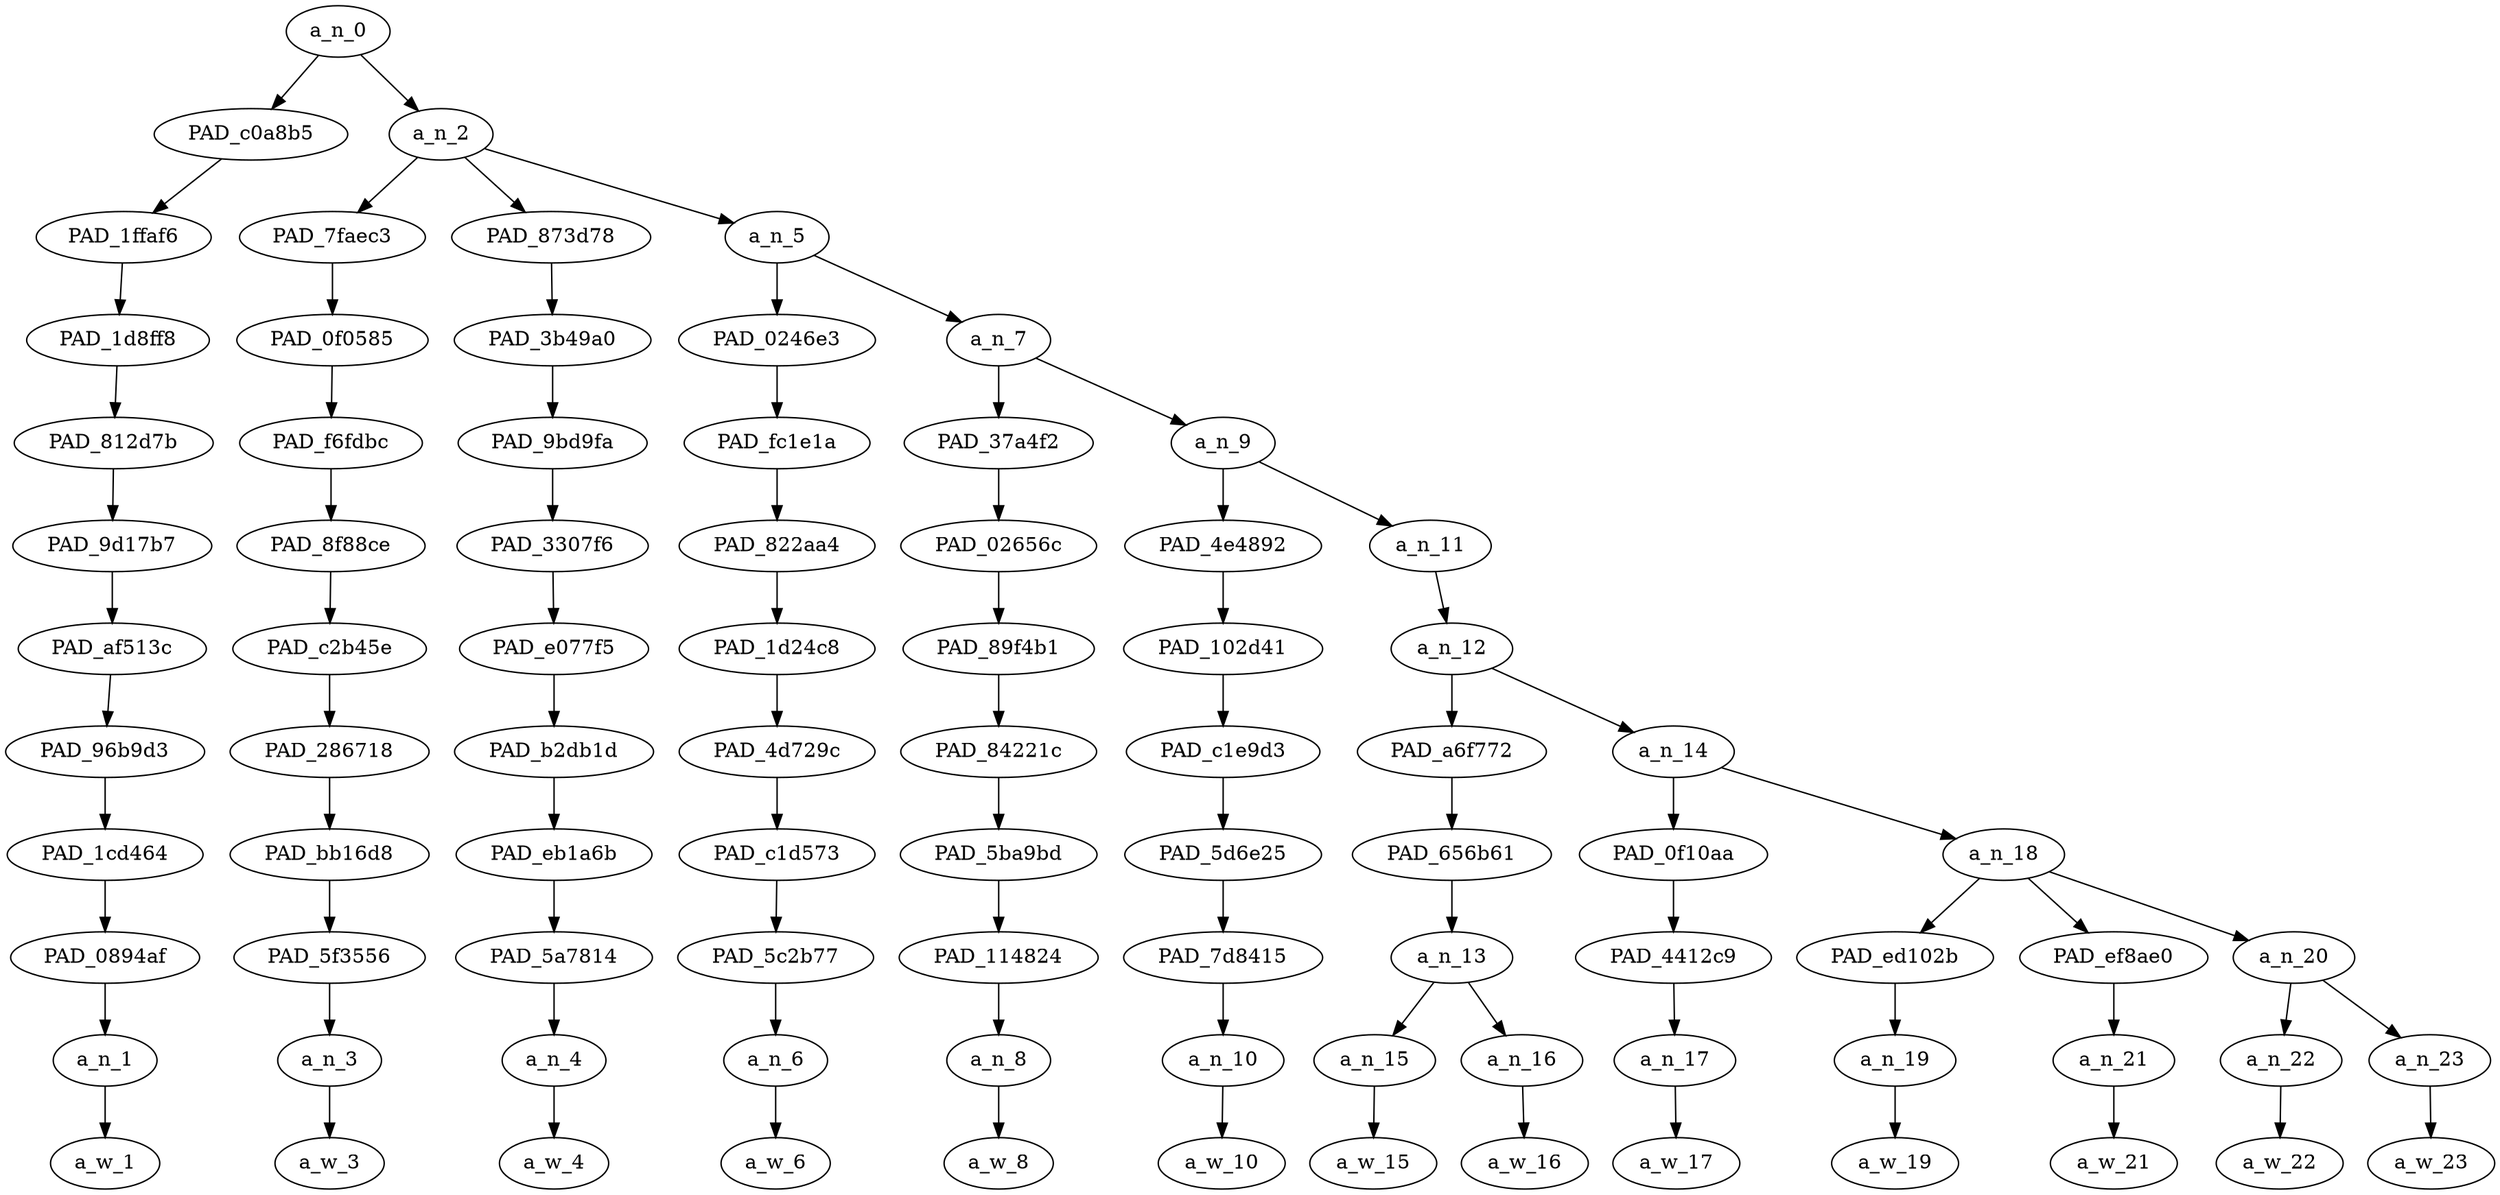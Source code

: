 strict digraph "" {
	a_n_0	[div_dir=-1,
		index=0,
		level=11,
		pos="1.1848958333333333,11!",
		text_span="[0, 1, 2, 3, 4, 5, 6, 7, 8, 9, 10, 11, 12]",
		value=1.00000000];
	PAD_c0a8b5	[div_dir=1,
		index=0,
		level=10,
		pos="0.0,10!",
		text_span="[0]",
		value=0.04593745];
	a_n_0 -> PAD_c0a8b5;
	a_n_2	[div_dir=-1,
		index=1,
		level=10,
		pos="2.3697916666666665,10!",
		text_span="[1, 2, 3, 4, 5, 6, 7, 8, 9, 10, 11, 12]",
		value=0.95385613];
	a_n_0 -> a_n_2;
	PAD_1ffaf6	[div_dir=1,
		index=0,
		level=9,
		pos="0.0,9!",
		text_span="[0]",
		value=0.04593745];
	PAD_c0a8b5 -> PAD_1ffaf6;
	PAD_1d8ff8	[div_dir=1,
		index=0,
		level=8,
		pos="0.0,8!",
		text_span="[0]",
		value=0.04593745];
	PAD_1ffaf6 -> PAD_1d8ff8;
	PAD_812d7b	[div_dir=1,
		index=0,
		level=7,
		pos="0.0,7!",
		text_span="[0]",
		value=0.04593745];
	PAD_1d8ff8 -> PAD_812d7b;
	PAD_9d17b7	[div_dir=1,
		index=0,
		level=6,
		pos="0.0,6!",
		text_span="[0]",
		value=0.04593745];
	PAD_812d7b -> PAD_9d17b7;
	PAD_af513c	[div_dir=1,
		index=0,
		level=5,
		pos="0.0,5!",
		text_span="[0]",
		value=0.04593745];
	PAD_9d17b7 -> PAD_af513c;
	PAD_96b9d3	[div_dir=1,
		index=0,
		level=4,
		pos="0.0,4!",
		text_span="[0]",
		value=0.04593745];
	PAD_af513c -> PAD_96b9d3;
	PAD_1cd464	[div_dir=1,
		index=0,
		level=3,
		pos="0.0,3!",
		text_span="[0]",
		value=0.04593745];
	PAD_96b9d3 -> PAD_1cd464;
	PAD_0894af	[div_dir=1,
		index=0,
		level=2,
		pos="0.0,2!",
		text_span="[0]",
		value=0.04593745];
	PAD_1cd464 -> PAD_0894af;
	a_n_1	[div_dir=1,
		index=0,
		level=1,
		pos="0.0,1!",
		text_span="[0]",
		value=0.04593745];
	PAD_0894af -> a_n_1;
	a_w_1	[div_dir=0,
		index=0,
		level=0,
		pos="0,0!",
		text_span="[0]",
		value=i];
	a_n_1 -> a_w_1;
	PAD_7faec3	[div_dir=-1,
		index=1,
		level=9,
		pos="1.0,9!",
		text_span="[1]",
		value=0.09948714];
	a_n_2 -> PAD_7faec3;
	PAD_873d78	[div_dir=-1,
		index=2,
		level=9,
		pos="2.0,9!",
		text_span="[2]",
		value=0.17343006];
	a_n_2 -> PAD_873d78;
	a_n_5	[div_dir=1,
		index=3,
		level=9,
		pos="4.109375,9!",
		text_span="[3, 4, 5, 6, 7, 8, 9, 10, 11, 12]",
		value=0.68070514];
	a_n_2 -> a_n_5;
	PAD_0f0585	[div_dir=-1,
		index=1,
		level=8,
		pos="1.0,8!",
		text_span="[1]",
		value=0.09948714];
	PAD_7faec3 -> PAD_0f0585;
	PAD_f6fdbc	[div_dir=-1,
		index=1,
		level=7,
		pos="1.0,7!",
		text_span="[1]",
		value=0.09948714];
	PAD_0f0585 -> PAD_f6fdbc;
	PAD_8f88ce	[div_dir=-1,
		index=1,
		level=6,
		pos="1.0,6!",
		text_span="[1]",
		value=0.09948714];
	PAD_f6fdbc -> PAD_8f88ce;
	PAD_c2b45e	[div_dir=-1,
		index=1,
		level=5,
		pos="1.0,5!",
		text_span="[1]",
		value=0.09948714];
	PAD_8f88ce -> PAD_c2b45e;
	PAD_286718	[div_dir=-1,
		index=1,
		level=4,
		pos="1.0,4!",
		text_span="[1]",
		value=0.09948714];
	PAD_c2b45e -> PAD_286718;
	PAD_bb16d8	[div_dir=-1,
		index=1,
		level=3,
		pos="1.0,3!",
		text_span="[1]",
		value=0.09948714];
	PAD_286718 -> PAD_bb16d8;
	PAD_5f3556	[div_dir=-1,
		index=1,
		level=2,
		pos="1.0,2!",
		text_span="[1]",
		value=0.09948714];
	PAD_bb16d8 -> PAD_5f3556;
	a_n_3	[div_dir=-1,
		index=1,
		level=1,
		pos="1.0,1!",
		text_span="[1]",
		value=0.09948714];
	PAD_5f3556 -> a_n_3;
	a_w_3	[div_dir=0,
		index=1,
		level=0,
		pos="1,0!",
		text_span="[1]",
		value=hate];
	a_n_3 -> a_w_3;
	PAD_3b49a0	[div_dir=-1,
		index=2,
		level=8,
		pos="2.0,8!",
		text_span="[2]",
		value=0.17343006];
	PAD_873d78 -> PAD_3b49a0;
	PAD_9bd9fa	[div_dir=-1,
		index=2,
		level=7,
		pos="2.0,7!",
		text_span="[2]",
		value=0.17343006];
	PAD_3b49a0 -> PAD_9bd9fa;
	PAD_3307f6	[div_dir=-1,
		index=2,
		level=6,
		pos="2.0,6!",
		text_span="[2]",
		value=0.17343006];
	PAD_9bd9fa -> PAD_3307f6;
	PAD_e077f5	[div_dir=-1,
		index=2,
		level=5,
		pos="2.0,5!",
		text_span="[2]",
		value=0.17343006];
	PAD_3307f6 -> PAD_e077f5;
	PAD_b2db1d	[div_dir=-1,
		index=2,
		level=4,
		pos="2.0,4!",
		text_span="[2]",
		value=0.17343006];
	PAD_e077f5 -> PAD_b2db1d;
	PAD_eb1a6b	[div_dir=-1,
		index=2,
		level=3,
		pos="2.0,3!",
		text_span="[2]",
		value=0.17343006];
	PAD_b2db1d -> PAD_eb1a6b;
	PAD_5a7814	[div_dir=-1,
		index=2,
		level=2,
		pos="2.0,2!",
		text_span="[2]",
		value=0.17343006];
	PAD_eb1a6b -> PAD_5a7814;
	a_n_4	[div_dir=-1,
		index=2,
		level=1,
		pos="2.0,1!",
		text_span="[2]",
		value=0.17343006];
	PAD_5a7814 -> a_n_4;
	a_w_4	[div_dir=0,
		index=2,
		level=0,
		pos="2,0!",
		text_span="[2]",
		value=arabs];
	a_n_4 -> a_w_4;
	PAD_0246e3	[div_dir=1,
		index=3,
		level=8,
		pos="3.0,8!",
		text_span="[3]",
		value=0.07106941];
	a_n_5 -> PAD_0246e3;
	a_n_7	[div_dir=-1,
		index=4,
		level=8,
		pos="5.21875,8!",
		text_span="[4, 5, 6, 7, 8, 9, 10, 11, 12]",
		value=0.60960705];
	a_n_5 -> a_n_7;
	PAD_fc1e1a	[div_dir=1,
		index=3,
		level=7,
		pos="3.0,7!",
		text_span="[3]",
		value=0.07106941];
	PAD_0246e3 -> PAD_fc1e1a;
	PAD_822aa4	[div_dir=1,
		index=3,
		level=6,
		pos="3.0,6!",
		text_span="[3]",
		value=0.07106941];
	PAD_fc1e1a -> PAD_822aa4;
	PAD_1d24c8	[div_dir=1,
		index=3,
		level=5,
		pos="3.0,5!",
		text_span="[3]",
		value=0.07106941];
	PAD_822aa4 -> PAD_1d24c8;
	PAD_4d729c	[div_dir=1,
		index=3,
		level=4,
		pos="3.0,4!",
		text_span="[3]",
		value=0.07106941];
	PAD_1d24c8 -> PAD_4d729c;
	PAD_c1d573	[div_dir=1,
		index=3,
		level=3,
		pos="3.0,3!",
		text_span="[3]",
		value=0.07106941];
	PAD_4d729c -> PAD_c1d573;
	PAD_5c2b77	[div_dir=1,
		index=3,
		level=2,
		pos="3.0,2!",
		text_span="[3]",
		value=0.07106941];
	PAD_c1d573 -> PAD_5c2b77;
	a_n_6	[div_dir=1,
		index=3,
		level=1,
		pos="3.0,1!",
		text_span="[3]",
		value=0.07106941];
	PAD_5c2b77 -> a_n_6;
	a_w_6	[div_dir=0,
		index=3,
		level=0,
		pos="3,0!",
		text_span="[3]",
		value=why];
	a_n_6 -> a_w_6;
	PAD_37a4f2	[div_dir=1,
		index=4,
		level=7,
		pos="4.0,7!",
		text_span="[4]",
		value=0.02777087];
	a_n_7 -> PAD_37a4f2;
	a_n_9	[div_dir=-1,
		index=5,
		level=7,
		pos="6.4375,7!",
		text_span="[5, 6, 7, 8, 9, 10, 11, 12]",
		value=0.58181040];
	a_n_7 -> a_n_9;
	PAD_02656c	[div_dir=1,
		index=4,
		level=6,
		pos="4.0,6!",
		text_span="[4]",
		value=0.02777087];
	PAD_37a4f2 -> PAD_02656c;
	PAD_89f4b1	[div_dir=1,
		index=4,
		level=5,
		pos="4.0,5!",
		text_span="[4]",
		value=0.02777087];
	PAD_02656c -> PAD_89f4b1;
	PAD_84221c	[div_dir=1,
		index=4,
		level=4,
		pos="4.0,4!",
		text_span="[4]",
		value=0.02777087];
	PAD_89f4b1 -> PAD_84221c;
	PAD_5ba9bd	[div_dir=1,
		index=4,
		level=3,
		pos="4.0,3!",
		text_span="[4]",
		value=0.02777087];
	PAD_84221c -> PAD_5ba9bd;
	PAD_114824	[div_dir=1,
		index=4,
		level=2,
		pos="4.0,2!",
		text_span="[4]",
		value=0.02777087];
	PAD_5ba9bd -> PAD_114824;
	a_n_8	[div_dir=1,
		index=4,
		level=1,
		pos="4.0,1!",
		text_span="[4]",
		value=0.02777087];
	PAD_114824 -> a_n_8;
	a_w_8	[div_dir=0,
		index=4,
		level=0,
		pos="4,0!",
		text_span="[4]",
		value=they];
	a_n_8 -> a_w_8;
	PAD_4e4892	[div_dir=1,
		index=5,
		level=6,
		pos="5.0,6!",
		text_span="[5]",
		value=0.03168501];
	a_n_9 -> PAD_4e4892;
	a_n_11	[div_dir=-1,
		index=6,
		level=6,
		pos="7.875,6!",
		text_span="[6, 7, 8, 9, 10, 11, 12]",
		value=0.55008480];
	a_n_9 -> a_n_11;
	PAD_102d41	[div_dir=1,
		index=5,
		level=5,
		pos="5.0,5!",
		text_span="[5]",
		value=0.03168501];
	PAD_4e4892 -> PAD_102d41;
	PAD_c1e9d3	[div_dir=1,
		index=5,
		level=4,
		pos="5.0,4!",
		text_span="[5]",
		value=0.03168501];
	PAD_102d41 -> PAD_c1e9d3;
	PAD_5d6e25	[div_dir=1,
		index=5,
		level=3,
		pos="5.0,3!",
		text_span="[5]",
		value=0.03168501];
	PAD_c1e9d3 -> PAD_5d6e25;
	PAD_7d8415	[div_dir=1,
		index=5,
		level=2,
		pos="5.0,2!",
		text_span="[5]",
		value=0.03168501];
	PAD_5d6e25 -> PAD_7d8415;
	a_n_10	[div_dir=1,
		index=5,
		level=1,
		pos="5.0,1!",
		text_span="[5]",
		value=0.03168501];
	PAD_7d8415 -> a_n_10;
	a_w_10	[div_dir=0,
		index=5,
		level=0,
		pos="5,0!",
		text_span="[5]",
		value=said];
	a_n_10 -> a_w_10;
	a_n_12	[div_dir=-1,
		index=6,
		level=5,
		pos="7.875,5!",
		text_span="[6, 7, 8, 9, 10, 11, 12]",
		value=0.55003076];
	a_n_11 -> a_n_12;
	PAD_a6f772	[div_dir=-1,
		index=6,
		level=4,
		pos="6.5,4!",
		text_span="[6, 7]",
		value=0.04924056];
	a_n_12 -> PAD_a6f772;
	a_n_14	[div_dir=-1,
		index=7,
		level=4,
		pos="9.25,4!",
		text_span="[8, 9, 10, 11, 12]",
		value=0.50073616];
	a_n_12 -> a_n_14;
	PAD_656b61	[div_dir=-1,
		index=6,
		level=3,
		pos="6.5,3!",
		text_span="[6, 7]",
		value=0.04924056];
	PAD_a6f772 -> PAD_656b61;
	a_n_13	[div_dir=-1,
		index=6,
		level=2,
		pos="6.5,2!",
		text_span="[6, 7]",
		value=0.04924056];
	PAD_656b61 -> a_n_13;
	a_n_15	[div_dir=-1,
		index=6,
		level=1,
		pos="6.0,1!",
		text_span="[6]",
		value=0.02682014];
	a_n_13 -> a_n_15;
	a_n_16	[div_dir=1,
		index=7,
		level=1,
		pos="7.0,1!",
		text_span="[7]",
		value=0.02240138];
	a_n_13 -> a_n_16;
	a_w_15	[div_dir=0,
		index=6,
		level=0,
		pos="6,0!",
		text_span="[6]",
		value=we];
	a_n_15 -> a_w_15;
	a_w_16	[div_dir=0,
		index=7,
		level=0,
		pos="7,0!",
		text_span="[7]",
		value=all];
	a_n_16 -> a_w_16;
	PAD_0f10aa	[div_dir=1,
		index=7,
		level=3,
		pos="8.0,3!",
		text_span="[8]",
		value=0.02501516];
	a_n_14 -> PAD_0f10aa;
	a_n_18	[div_dir=-1,
		index=8,
		level=3,
		pos="10.5,3!",
		text_span="[9, 10, 11, 12]",
		value=0.47567036];
	a_n_14 -> a_n_18;
	PAD_4412c9	[div_dir=1,
		index=7,
		level=2,
		pos="8.0,2!",
		text_span="[8]",
		value=0.02501516];
	PAD_0f10aa -> PAD_4412c9;
	a_n_17	[div_dir=1,
		index=8,
		level=1,
		pos="8.0,1!",
		text_span="[8]",
		value=0.02501516];
	PAD_4412c9 -> a_n_17;
	a_w_17	[div_dir=0,
		index=8,
		level=0,
		pos="8,0!",
		text_span="[8]",
		value=are];
	a_n_17 -> a_w_17;
	PAD_ed102b	[div_dir=1,
		index=8,
		level=2,
		pos="9.0,2!",
		text_span="[9]",
		value=0.04292063];
	a_n_18 -> PAD_ed102b;
	PAD_ef8ae0	[div_dir=-1,
		index=10,
		level=2,
		pos="12.0,2!",
		text_span="[12]",
		value=0.26239098];
	a_n_18 -> PAD_ef8ae0;
	a_n_20	[div_dir=-1,
		index=9,
		level=2,
		pos="10.5,2!",
		text_span="[10, 11]",
		value=0.17030169];
	a_n_18 -> a_n_20;
	a_n_19	[div_dir=1,
		index=9,
		level=1,
		pos="9.0,1!",
		text_span="[9]",
		value=0.04292063];
	PAD_ed102b -> a_n_19;
	a_w_19	[div_dir=0,
		index=9,
		level=0,
		pos="9,0!",
		text_span="[9]",
		value=working];
	a_n_19 -> a_w_19;
	a_n_21	[div_dir=-1,
		index=12,
		level=1,
		pos="12.0,1!",
		text_span="[12]",
		value=0.26239098];
	PAD_ef8ae0 -> a_n_21;
	a_w_21	[div_dir=0,
		index=12,
		level=0,
		pos="12,0!",
		text_span="[12]",
		value=عمال_ماك];
	a_n_21 -> a_w_21;
	a_n_22	[div_dir=1,
		index=10,
		level=1,
		pos="10.0,1!",
		text_span="[10]",
		value=0.03223492];
	a_n_20 -> a_n_22;
	a_n_23	[div_dir=-1,
		index=11,
		level=1,
		pos="11.0,1!",
		text_span="[11]",
		value=0.13805051];
	a_n_20 -> a_n_23;
	a_w_22	[div_dir=0,
		index=10,
		level=0,
		pos="10,0!",
		text_span="[10]",
		value=in];
	a_n_22 -> a_w_22;
	a_w_23	[div_dir=0,
		index=11,
		level=0,
		pos="11,0!",
		text_span="[11]",
		value=macdonalds];
	a_n_23 -> a_w_23;
}
